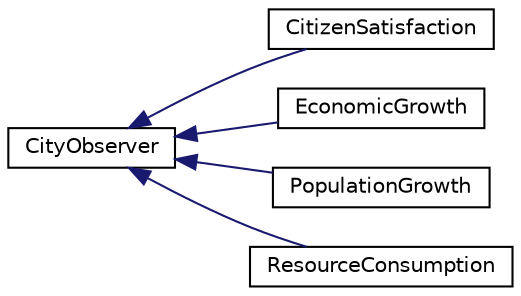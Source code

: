 digraph "Graphical Class Hierarchy"
{
 // LATEX_PDF_SIZE
  edge [fontname="Helvetica",fontsize="10",labelfontname="Helvetica",labelfontsize="10"];
  node [fontname="Helvetica",fontsize="10",shape=record];
  rankdir="LR";
  Node0 [label="CityObserver",height=0.2,width=0.4,color="black", fillcolor="white", style="filled",URL="$classCityObserver.html",tooltip="Abstract base class for city statistics observers."];
  Node0 -> Node1 [dir="back",color="midnightblue",fontsize="10",style="solid",fontname="Helvetica"];
  Node1 [label="CitizenSatisfaction",height=0.2,width=0.4,color="black", fillcolor="white", style="filled",URL="$classCitizenSatisfaction.html",tooltip="A class that monitors and calculates citizen satisfaction metrics @inherits CityObserver."];
  Node0 -> Node2 [dir="back",color="midnightblue",fontsize="10",style="solid",fontname="Helvetica"];
  Node2 [label="EconomicGrowth",height=0.2,width=0.4,color="black", fillcolor="white", style="filled",URL="$classEconomicGrowth.html",tooltip="Observer class for monitoring economic growth metrics."];
  Node0 -> Node3 [dir="back",color="midnightblue",fontsize="10",style="solid",fontname="Helvetica"];
  Node3 [label="PopulationGrowth",height=0.2,width=0.4,color="black", fillcolor="white", style="filled",URL="$classPopulationGrowth.html",tooltip="Observer class that monitors and analyzes population growth in the city."];
  Node0 -> Node4 [dir="back",color="midnightblue",fontsize="10",style="solid",fontname="Helvetica"];
  Node4 [label="ResourceConsumption",height=0.2,width=0.4,color="black", fillcolor="white", style="filled",URL="$classResourceConsumption.html",tooltip="Monitors and manages resource consumption in the city simulation."];
}
